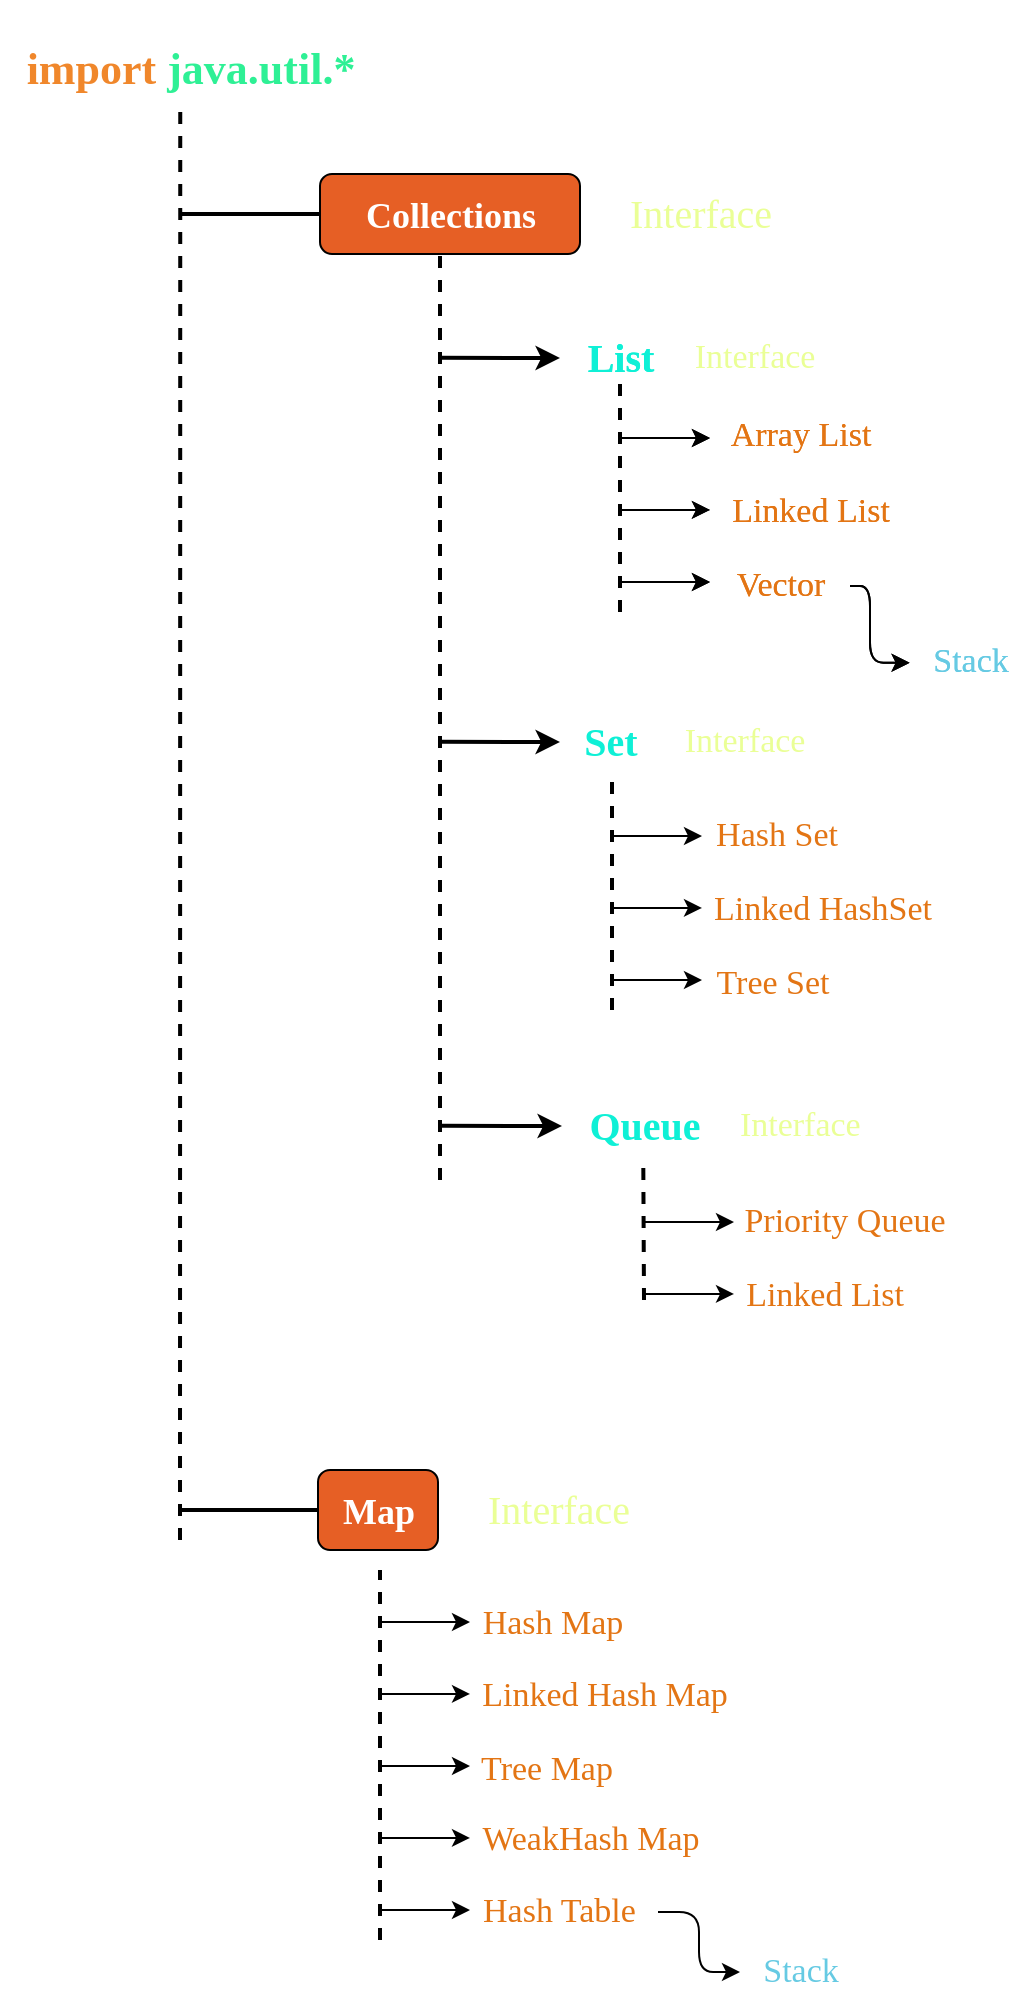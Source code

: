 <mxfile>
    <diagram id="s270ySTPKWmPHMC15j-A" name="Page-1">
        <mxGraphModel dx="1612" dy="1277" grid="0" gridSize="10" guides="1" tooltips="1" connect="1" arrows="1" fold="1" page="0" pageScale="1" pageWidth="850" pageHeight="1100" math="0" shadow="0">
            <root>
                <mxCell id="0"/>
                <mxCell id="1" parent="0"/>
                <mxCell id="2" value="&lt;h2&gt;&lt;font style=&quot;font-size: 22px;&quot; face=&quot;Times New Roman&quot;&gt;&lt;font color=&quot;#f0872b&quot;&gt;import&lt;/font&gt; &lt;font color=&quot;#2ef095&quot;&gt;java.util.*&lt;/font&gt;&lt;/font&gt;&lt;/h2&gt;" style="text;html=1;align=center;verticalAlign=middle;resizable=0;points=[];autosize=1;strokeColor=none;fillColor=none;movable=0;rotatable=0;deletable=0;editable=0;connectable=0;" vertex="1" parent="1">
                    <mxGeometry x="120" y="70" width="190" height="70" as="geometry"/>
                </mxCell>
                <mxCell id="3" value="" style="endArrow=none;dashed=1;html=1;fontFamily=Times New Roman;fontSize=22;fontColor=#2EF095;strokeWidth=2;entryX=0.527;entryY=1.002;entryDx=0;entryDy=0;entryPerimeter=0;movable=0;resizable=0;rotatable=0;deletable=0;editable=0;connectable=0;" edge="1" parent="1">
                    <mxGeometry width="50" height="50" relative="1" as="geometry">
                        <mxPoint x="210" y="840" as="sourcePoint"/>
                        <mxPoint x="210.13" y="124.14" as="targetPoint"/>
                    </mxGeometry>
                </mxCell>
                <mxCell id="4" value="" style="endArrow=none;html=1;sketch=0;strokeWidth=2;fontFamily=Times New Roman;fontSize=22;fontColor=#2EF095;movable=0;resizable=0;rotatable=0;deletable=0;editable=0;connectable=0;" edge="1" parent="1">
                    <mxGeometry width="50" height="50" relative="1" as="geometry">
                        <mxPoint x="210" y="177" as="sourcePoint"/>
                        <mxPoint x="280" y="177" as="targetPoint"/>
                    </mxGeometry>
                </mxCell>
                <mxCell id="5" value="&lt;font size=&quot;1&quot; face=&quot;Georgia&quot; style=&quot;&quot; color=&quot;#ffffff&quot;&gt;&lt;b style=&quot;font-size: 18px;&quot;&gt;Collections&lt;/b&gt;&lt;/font&gt;" style="text;html=1;align=center;verticalAlign=middle;resizable=0;points=[];autosize=1;strokeColor=default;fillColor=#E65F25;fontSize=22;fontFamily=Times New Roman;fontColor=#2EF095;rounded=1;movable=0;rotatable=0;deletable=0;editable=0;connectable=0;" vertex="1" parent="1">
                    <mxGeometry x="280" y="157" width="130" height="40" as="geometry"/>
                </mxCell>
                <mxCell id="6" value="" style="endArrow=none;html=1;sketch=0;strokeWidth=2;fontFamily=Times New Roman;fontSize=22;fontColor=#2EF095;movable=0;resizable=0;rotatable=0;deletable=0;editable=0;connectable=0;" edge="1" parent="1">
                    <mxGeometry width="50" height="50" relative="1" as="geometry">
                        <mxPoint x="210" y="825" as="sourcePoint"/>
                        <mxPoint x="280" y="825" as="targetPoint"/>
                    </mxGeometry>
                </mxCell>
                <mxCell id="8" value="&lt;font size=&quot;1&quot; face=&quot;Georgia&quot; style=&quot;&quot; color=&quot;#ffffff&quot;&gt;&lt;b style=&quot;font-size: 18px;&quot;&gt;Map&lt;/b&gt;&lt;/font&gt;" style="text;html=1;align=center;verticalAlign=middle;resizable=0;points=[];autosize=1;strokeColor=default;fillColor=#E65F25;fontSize=22;fontFamily=Times New Roman;fontColor=#2EF095;rounded=1;movable=0;rotatable=0;deletable=0;editable=0;connectable=0;" vertex="1" parent="1">
                    <mxGeometry x="279" y="805" width="60" height="40" as="geometry"/>
                </mxCell>
                <mxCell id="9" value="&lt;font style=&quot;font-size: 20px;&quot;&gt;(&lt;font color=&quot;#eaff96&quot;&gt;Interface&lt;/font&gt;)&lt;/font&gt;" style="text;html=1;align=center;verticalAlign=middle;resizable=0;points=[];autosize=1;strokeColor=none;fillColor=none;fontSize=18;fontFamily=Georgia;fontColor=#FFFFFF;movable=0;rotatable=0;deletable=0;editable=0;connectable=0;" vertex="1" parent="1">
                    <mxGeometry x="410" y="157" width="120" height="40" as="geometry"/>
                </mxCell>
                <mxCell id="10" value="" style="endArrow=none;dashed=1;html=1;fontFamily=Times New Roman;fontSize=22;fontColor=#2EF095;strokeWidth=2;movable=0;resizable=0;rotatable=0;deletable=0;editable=0;connectable=0;" edge="1" parent="1">
                    <mxGeometry width="50" height="50" relative="1" as="geometry">
                        <mxPoint x="340" y="660" as="sourcePoint"/>
                        <mxPoint x="340" y="198" as="targetPoint"/>
                    </mxGeometry>
                </mxCell>
                <mxCell id="12" value="&lt;font style=&quot;font-size: 20px;&quot;&gt;(&lt;font color=&quot;#eaff96&quot;&gt;Interface&lt;/font&gt;)&lt;/font&gt;" style="text;html=1;align=center;verticalAlign=middle;resizable=0;points=[];autosize=1;strokeColor=none;fillColor=none;fontSize=18;fontFamily=Georgia;fontColor=#FFFFFF;movable=0;rotatable=0;deletable=0;editable=0;connectable=0;" vertex="1" parent="1">
                    <mxGeometry x="339" y="805" width="120" height="40" as="geometry"/>
                </mxCell>
                <mxCell id="13" value="&lt;font color=&quot;#0ff0d6&quot; face=&quot;Times New Roman&quot;&gt;&lt;b style=&quot;&quot;&gt;List&lt;/b&gt;&lt;/font&gt;" style="text;html=1;align=center;verticalAlign=middle;resizable=0;points=[];autosize=1;strokeColor=none;fillColor=none;fontSize=20;fontFamily=Georgia;fontColor=#EAFF96;movable=0;rotatable=0;deletable=0;editable=0;connectable=0;" vertex="1" parent="1">
                    <mxGeometry x="400" y="228" width="60" height="40" as="geometry"/>
                </mxCell>
                <mxCell id="14" value="&lt;font style=&quot;font-size: 17px;&quot;&gt;(&lt;font style=&quot;font-size: 17px;&quot; color=&quot;#eaff96&quot;&gt;Interface&lt;/font&gt;)&lt;/font&gt;" style="text;html=1;align=center;verticalAlign=middle;resizable=0;points=[];autosize=1;strokeColor=none;fillColor=none;fontSize=18;fontFamily=Georgia;fontColor=#FFFFFF;movable=0;rotatable=0;deletable=0;editable=0;connectable=0;" vertex="1" parent="1">
                    <mxGeometry x="447" y="228" width="100" height="40" as="geometry"/>
                </mxCell>
                <mxCell id="15" value="" style="endArrow=classic;html=1;sketch=0;strokeWidth=2;fontFamily=Times New Roman;fontSize=20;fontColor=#FFFFFF;movable=0;resizable=0;rotatable=0;deletable=0;editable=0;connectable=0;" edge="1" parent="1">
                    <mxGeometry width="50" height="50" relative="1" as="geometry">
                        <mxPoint x="340" y="248.9" as="sourcePoint"/>
                        <mxPoint x="400" y="249" as="targetPoint"/>
                    </mxGeometry>
                </mxCell>
                <mxCell id="17" value="" style="endArrow=classic;html=1;sketch=0;strokeWidth=2;fontFamily=Times New Roman;fontSize=20;fontColor=#FFFFFF;movable=0;resizable=0;rotatable=0;deletable=0;editable=0;connectable=0;" edge="1" parent="1">
                    <mxGeometry width="50" height="50" relative="1" as="geometry">
                        <mxPoint x="340" y="440.9" as="sourcePoint"/>
                        <mxPoint x="400" y="441" as="targetPoint"/>
                    </mxGeometry>
                </mxCell>
                <mxCell id="18" value="&lt;font color=&quot;#0ff0d6&quot; face=&quot;Times New Roman&quot;&gt;&lt;b style=&quot;&quot;&gt;Set&lt;/b&gt;&lt;/font&gt;" style="text;html=1;align=center;verticalAlign=middle;resizable=0;points=[];autosize=1;strokeColor=none;fillColor=none;fontSize=20;fontFamily=Georgia;fontColor=#EAFF96;movable=0;rotatable=0;deletable=0;editable=0;connectable=0;" vertex="1" parent="1">
                    <mxGeometry x="400" y="420" width="50" height="40" as="geometry"/>
                </mxCell>
                <mxCell id="19" value="&lt;font style=&quot;font-size: 17px;&quot;&gt;(&lt;font style=&quot;font-size: 17px;&quot; color=&quot;#eaff96&quot;&gt;Interface&lt;/font&gt;)&lt;/font&gt;" style="text;html=1;align=center;verticalAlign=middle;resizable=0;points=[];autosize=1;strokeColor=none;fillColor=none;fontSize=18;fontFamily=Georgia;fontColor=#FFFFFF;movable=0;rotatable=0;deletable=0;editable=0;connectable=0;" vertex="1" parent="1">
                    <mxGeometry x="442" y="420" width="100" height="40" as="geometry"/>
                </mxCell>
                <mxCell id="20" value="" style="endArrow=classic;html=1;sketch=0;strokeWidth=2;fontFamily=Times New Roman;fontSize=20;fontColor=#FFFFFF;movable=0;resizable=0;rotatable=0;deletable=0;editable=0;connectable=0;" edge="1" parent="1">
                    <mxGeometry width="50" height="50" relative="1" as="geometry">
                        <mxPoint x="341" y="632.9" as="sourcePoint"/>
                        <mxPoint x="401" y="633" as="targetPoint"/>
                    </mxGeometry>
                </mxCell>
                <mxCell id="21" value="&lt;font color=&quot;#0ff0d6&quot; face=&quot;Times New Roman&quot;&gt;&lt;b style=&quot;&quot;&gt;Queue&lt;/b&gt;&lt;/font&gt;" style="text;html=1;align=center;verticalAlign=middle;resizable=0;points=[];autosize=1;strokeColor=none;fillColor=none;fontSize=20;fontFamily=Georgia;fontColor=#EAFF96;movable=0;rotatable=0;deletable=0;editable=0;connectable=0;" vertex="1" parent="1">
                    <mxGeometry x="402" y="612" width="80" height="40" as="geometry"/>
                </mxCell>
                <mxCell id="22" value="&lt;font style=&quot;font-size: 17px;&quot;&gt;&amp;nbsp; &amp;nbsp; &amp;nbsp;(&lt;font style=&quot;font-size: 17px;&quot; color=&quot;#eaff96&quot;&gt;Interface&lt;/font&gt;)&lt;/font&gt;" style="text;html=1;align=center;verticalAlign=middle;resizable=0;points=[];autosize=1;strokeColor=none;fillColor=none;fontSize=18;fontFamily=Georgia;fontColor=#FFFFFF;movable=0;rotatable=0;deletable=0;editable=0;connectable=0;" vertex="1" parent="1">
                    <mxGeometry x="449" y="612" width="120" height="40" as="geometry"/>
                </mxCell>
                <mxCell id="23" value="" style="endArrow=none;dashed=1;html=1;sketch=0;strokeWidth=2;fontFamily=Times New Roman;fontSize=17;fontColor=#FFFFFF;movable=0;resizable=0;rotatable=0;deletable=0;editable=0;connectable=0;" edge="1" parent="1">
                    <mxGeometry width="50" height="50" relative="1" as="geometry">
                        <mxPoint x="430" y="376" as="sourcePoint"/>
                        <mxPoint x="430" y="261" as="targetPoint"/>
                    </mxGeometry>
                </mxCell>
                <mxCell id="24" value="" style="endArrow=classic;html=1;sketch=0;strokeWidth=1;fontFamily=Times New Roman;fontSize=20;fontColor=#FFFFFF;movable=0;resizable=0;rotatable=0;deletable=0;editable=0;connectable=0;" edge="1" parent="1">
                    <mxGeometry width="50" height="50" relative="1" as="geometry">
                        <mxPoint x="430" y="289" as="sourcePoint"/>
                        <mxPoint x="475" y="289" as="targetPoint"/>
                    </mxGeometry>
                </mxCell>
                <mxCell id="26" value="" style="endArrow=classic;html=1;sketch=0;strokeWidth=1;fontFamily=Times New Roman;fontSize=20;fontColor=#FFFFFF;movable=0;resizable=0;rotatable=0;deletable=0;editable=0;connectable=0;" edge="1" parent="1">
                    <mxGeometry width="50" height="50" relative="1" as="geometry">
                        <mxPoint x="430" y="361.0" as="sourcePoint"/>
                        <mxPoint x="475" y="361.0" as="targetPoint"/>
                    </mxGeometry>
                </mxCell>
                <mxCell id="27" value="" style="endArrow=classic;html=1;sketch=0;strokeWidth=1;fontFamily=Times New Roman;fontSize=20;fontColor=#FFFFFF;movable=0;resizable=0;rotatable=0;deletable=0;editable=0;connectable=0;" edge="1" parent="1">
                    <mxGeometry width="50" height="50" relative="1" as="geometry">
                        <mxPoint x="430" y="324.94" as="sourcePoint"/>
                        <mxPoint x="475" y="324.94" as="targetPoint"/>
                    </mxGeometry>
                </mxCell>
                <mxCell id="28" value="&lt;font color=&quot;#e37514&quot;&gt;Array List&lt;/font&gt;" style="text;html=1;align=center;verticalAlign=middle;resizable=0;points=[];autosize=1;strokeColor=none;fillColor=none;fontSize=17;fontFamily=Times New Roman;fontColor=#FFFFFF;movable=0;rotatable=0;deletable=0;editable=0;connectable=0;" vertex="1" parent="1">
                    <mxGeometry x="475" y="273" width="90" height="30" as="geometry"/>
                </mxCell>
                <mxCell id="29" value="&lt;font color=&quot;#e37514&quot;&gt;Linked List&lt;/font&gt;" style="text;html=1;align=center;verticalAlign=middle;resizable=0;points=[];autosize=1;strokeColor=none;fillColor=none;fontSize=17;fontFamily=Times New Roman;fontColor=#FFFFFF;movable=0;rotatable=0;deletable=0;editable=0;connectable=0;" vertex="1" parent="1">
                    <mxGeometry x="475" y="311" width="100" height="30" as="geometry"/>
                </mxCell>
                <mxCell id="38" style="edgeStyle=orthogonalEdgeStyle;sketch=0;html=1;entryX=-0.003;entryY=0.513;entryDx=0;entryDy=0;entryPerimeter=0;strokeWidth=1;fontFamily=Times New Roman;fontSize=17;fontColor=#66CAE3;movable=0;resizable=0;rotatable=0;deletable=0;editable=0;connectable=0;" edge="1" parent="1" source="30" target="33">
                    <mxGeometry relative="1" as="geometry">
                        <Array as="points">
                            <mxPoint x="555" y="363"/>
                            <mxPoint x="555" y="401"/>
                        </Array>
                    </mxGeometry>
                </mxCell>
                <mxCell id="30" value="&lt;font color=&quot;#e37514&quot;&gt;Vector&lt;/font&gt;" style="text;html=1;align=center;verticalAlign=middle;resizable=0;points=[];autosize=1;strokeColor=none;fillColor=none;fontSize=17;fontFamily=Times New Roman;fontColor=#FFFFFF;movable=0;rotatable=0;deletable=0;editable=0;connectable=0;" vertex="1" parent="1">
                    <mxGeometry x="475" y="348" width="70" height="30" as="geometry"/>
                </mxCell>
                <mxCell id="33" value="&lt;font color=&quot;#66cae3&quot;&gt;Stack&lt;/font&gt;" style="text;html=1;align=center;verticalAlign=middle;resizable=0;points=[];autosize=1;strokeColor=none;fillColor=none;fontSize=17;fontFamily=Times New Roman;fontColor=#E37514;movable=0;rotatable=0;deletable=0;editable=0;connectable=0;" vertex="1" parent="1">
                    <mxGeometry x="575" y="386" width="60" height="30" as="geometry"/>
                </mxCell>
                <mxCell id="39" value="" style="endArrow=classic;html=1;sketch=0;strokeWidth=1;fontFamily=Times New Roman;fontSize=20;fontColor=#FFFFFF;movable=0;resizable=0;rotatable=0;deletable=0;editable=0;connectable=0;" edge="1" parent="1">
                    <mxGeometry width="50" height="50" relative="1" as="geometry">
                        <mxPoint x="426" y="488" as="sourcePoint"/>
                        <mxPoint x="471" y="488" as="targetPoint"/>
                    </mxGeometry>
                </mxCell>
                <mxCell id="40" value="" style="endArrow=classic;html=1;sketch=0;strokeWidth=1;fontFamily=Times New Roman;fontSize=20;fontColor=#FFFFFF;movable=0;resizable=0;rotatable=0;deletable=0;editable=0;connectable=0;" edge="1" parent="1">
                    <mxGeometry width="50" height="50" relative="1" as="geometry">
                        <mxPoint x="426" y="560" as="sourcePoint"/>
                        <mxPoint x="471" y="560" as="targetPoint"/>
                    </mxGeometry>
                </mxCell>
                <mxCell id="41" value="" style="endArrow=classic;html=1;sketch=0;strokeWidth=1;fontFamily=Times New Roman;fontSize=20;fontColor=#FFFFFF;movable=0;resizable=0;rotatable=0;deletable=0;editable=0;connectable=0;" edge="1" parent="1">
                    <mxGeometry width="50" height="50" relative="1" as="geometry">
                        <mxPoint x="426" y="523.94" as="sourcePoint"/>
                        <mxPoint x="471" y="523.94" as="targetPoint"/>
                    </mxGeometry>
                </mxCell>
                <mxCell id="42" value="&lt;font color=&quot;#e37514&quot;&gt;Hash Set&lt;/font&gt;" style="text;html=1;align=center;verticalAlign=middle;resizable=0;points=[];autosize=1;strokeColor=none;fillColor=none;fontSize=17;fontFamily=Times New Roman;fontColor=#FFFFFF;movable=0;rotatable=0;deletable=0;editable=0;connectable=0;" vertex="1" parent="1">
                    <mxGeometry x="468" y="473" width="80" height="30" as="geometry"/>
                </mxCell>
                <mxCell id="43" value="&lt;font color=&quot;#e37514&quot;&gt;Linked HashSet&lt;/font&gt;" style="text;html=1;align=center;verticalAlign=middle;resizable=0;points=[];autosize=1;strokeColor=none;fillColor=none;fontSize=17;fontFamily=Times New Roman;fontColor=#FFFFFF;movable=0;rotatable=0;deletable=0;editable=0;connectable=0;" vertex="1" parent="1">
                    <mxGeometry x="466" y="510" width="130" height="30" as="geometry"/>
                </mxCell>
                <mxCell id="44" value="&lt;font color=&quot;#e37514&quot;&gt;Tree Set&lt;/font&gt;" style="text;html=1;align=center;verticalAlign=middle;resizable=0;points=[];autosize=1;strokeColor=none;fillColor=none;fontSize=17;fontFamily=Times New Roman;fontColor=#FFFFFF;movable=0;rotatable=0;deletable=0;editable=0;connectable=0;" vertex="1" parent="1">
                    <mxGeometry x="466" y="547" width="80" height="30" as="geometry"/>
                </mxCell>
                <mxCell id="45" value="" style="endArrow=none;dashed=1;html=1;sketch=0;strokeWidth=2;fontFamily=Times New Roman;fontSize=17;fontColor=#FFFFFF;movable=0;resizable=0;rotatable=0;deletable=0;editable=0;connectable=0;" edge="1" parent="1">
                    <mxGeometry width="50" height="50" relative="1" as="geometry">
                        <mxPoint x="426" y="575" as="sourcePoint"/>
                        <mxPoint x="426" y="460" as="targetPoint"/>
                    </mxGeometry>
                </mxCell>
                <mxCell id="60" value="" style="endArrow=classic;html=1;sketch=0;strokeWidth=1;fontFamily=Times New Roman;fontSize=20;fontColor=#FFFFFF;movable=0;resizable=0;rotatable=0;deletable=0;editable=0;connectable=0;" edge="1" parent="1">
                    <mxGeometry width="50" height="50" relative="1" as="geometry">
                        <mxPoint x="442" y="681" as="sourcePoint"/>
                        <mxPoint x="487" y="681" as="targetPoint"/>
                    </mxGeometry>
                </mxCell>
                <mxCell id="61" value="" style="endArrow=classic;html=1;sketch=0;strokeWidth=1;fontFamily=Times New Roman;fontSize=20;fontColor=#FFFFFF;movable=0;resizable=0;rotatable=0;deletable=0;editable=0;connectable=0;" edge="1" parent="1">
                    <mxGeometry width="50" height="50" relative="1" as="geometry">
                        <mxPoint x="442" y="716.94" as="sourcePoint"/>
                        <mxPoint x="487" y="716.94" as="targetPoint"/>
                    </mxGeometry>
                </mxCell>
                <mxCell id="62" value="&lt;font color=&quot;#e37514&quot;&gt;Priority Queue&lt;/font&gt;" style="text;html=1;align=center;verticalAlign=middle;resizable=0;points=[];autosize=1;strokeColor=none;fillColor=none;fontSize=17;fontFamily=Times New Roman;fontColor=#FFFFFF;movable=0;rotatable=0;deletable=0;editable=0;connectable=0;" vertex="1" parent="1">
                    <mxGeometry x="482" y="666" width="120" height="30" as="geometry"/>
                </mxCell>
                <mxCell id="63" value="&lt;font color=&quot;#e37514&quot;&gt;Linked List&lt;/font&gt;" style="text;html=1;align=center;verticalAlign=middle;resizable=0;points=[];autosize=1;strokeColor=none;fillColor=none;fontSize=17;fontFamily=Times New Roman;fontColor=#FFFFFF;movable=0;rotatable=0;deletable=0;editable=0;connectable=0;" vertex="1" parent="1">
                    <mxGeometry x="482" y="703" width="100" height="30" as="geometry"/>
                </mxCell>
                <mxCell id="64" value="" style="endArrow=none;dashed=1;html=1;sketch=0;strokeWidth=2;fontFamily=Times New Roman;fontSize=17;fontColor=#FFFFFF;movable=0;resizable=0;rotatable=0;deletable=0;editable=0;connectable=0;" edge="1" parent="1">
                    <mxGeometry width="50" height="50" relative="1" as="geometry">
                        <mxPoint x="442" y="720" as="sourcePoint"/>
                        <mxPoint x="441.64" y="650" as="targetPoint"/>
                    </mxGeometry>
                </mxCell>
                <mxCell id="65" value="" style="endArrow=none;dashed=1;html=1;sketch=0;strokeWidth=2;fontFamily=Times New Roman;fontSize=17;fontColor=#FFFFFF;movable=0;resizable=0;rotatable=0;deletable=0;editable=0;connectable=0;" edge="1" parent="1">
                    <mxGeometry width="50" height="50" relative="1" as="geometry">
                        <mxPoint x="430" y="376" as="sourcePoint"/>
                        <mxPoint x="430" y="261.0" as="targetPoint"/>
                    </mxGeometry>
                </mxCell>
                <mxCell id="66" value="" style="endArrow=classic;html=1;sketch=0;strokeWidth=1;fontFamily=Times New Roman;fontSize=20;fontColor=#FFFFFF;movable=0;resizable=0;rotatable=0;deletable=0;editable=0;connectable=0;" edge="1" parent="1">
                    <mxGeometry width="50" height="50" relative="1" as="geometry">
                        <mxPoint x="430" y="289" as="sourcePoint"/>
                        <mxPoint x="475" y="289" as="targetPoint"/>
                    </mxGeometry>
                </mxCell>
                <mxCell id="67" value="" style="endArrow=classic;html=1;sketch=0;strokeWidth=1;fontFamily=Times New Roman;fontSize=20;fontColor=#FFFFFF;movable=0;resizable=0;rotatable=0;deletable=0;editable=0;connectable=0;" edge="1" parent="1">
                    <mxGeometry width="50" height="50" relative="1" as="geometry">
                        <mxPoint x="430" y="361" as="sourcePoint"/>
                        <mxPoint x="475" y="361" as="targetPoint"/>
                    </mxGeometry>
                </mxCell>
                <mxCell id="68" value="" style="endArrow=classic;html=1;sketch=0;strokeWidth=1;fontFamily=Times New Roman;fontSize=20;fontColor=#FFFFFF;movable=0;resizable=0;rotatable=0;deletable=0;editable=0;connectable=0;" edge="1" parent="1">
                    <mxGeometry width="50" height="50" relative="1" as="geometry">
                        <mxPoint x="430" y="324.94" as="sourcePoint"/>
                        <mxPoint x="475" y="324.94" as="targetPoint"/>
                    </mxGeometry>
                </mxCell>
                <mxCell id="69" value="&lt;font color=&quot;#e37514&quot;&gt;Array List&lt;/font&gt;" style="text;html=1;align=center;verticalAlign=middle;resizable=0;points=[];autosize=1;strokeColor=none;fillColor=none;fontSize=17;fontFamily=Times New Roman;fontColor=#FFFFFF;movable=0;rotatable=0;deletable=0;editable=0;connectable=0;" vertex="1" parent="1">
                    <mxGeometry x="475" y="273" width="90" height="30" as="geometry"/>
                </mxCell>
                <mxCell id="70" value="&lt;font color=&quot;#e37514&quot;&gt;Linked List&lt;/font&gt;" style="text;html=1;align=center;verticalAlign=middle;resizable=0;points=[];autosize=1;strokeColor=none;fillColor=none;fontSize=17;fontFamily=Times New Roman;fontColor=#FFFFFF;movable=0;rotatable=0;deletable=0;editable=0;connectable=0;" vertex="1" parent="1">
                    <mxGeometry x="475" y="311" width="100" height="30" as="geometry"/>
                </mxCell>
                <mxCell id="71" style="edgeStyle=orthogonalEdgeStyle;sketch=0;html=1;entryX=-0.003;entryY=0.513;entryDx=0;entryDy=0;entryPerimeter=0;strokeWidth=1;fontFamily=Times New Roman;fontSize=17;fontColor=#66CAE3;movable=0;resizable=0;rotatable=0;deletable=0;editable=0;connectable=0;" edge="1" source="72" target="73" parent="1">
                    <mxGeometry relative="1" as="geometry">
                        <Array as="points">
                            <mxPoint x="555" y="363"/>
                            <mxPoint x="555" y="401"/>
                        </Array>
                    </mxGeometry>
                </mxCell>
                <mxCell id="72" value="&lt;font color=&quot;#e37514&quot;&gt;Vector&lt;/font&gt;" style="text;html=1;align=center;verticalAlign=middle;resizable=0;points=[];autosize=1;strokeColor=none;fillColor=none;fontSize=17;fontFamily=Times New Roman;fontColor=#FFFFFF;movable=0;rotatable=0;deletable=0;editable=0;connectable=0;" vertex="1" parent="1">
                    <mxGeometry x="475" y="348" width="70" height="30" as="geometry"/>
                </mxCell>
                <mxCell id="73" value="&lt;font color=&quot;#66cae3&quot;&gt;Stack&lt;/font&gt;" style="text;html=1;align=center;verticalAlign=middle;resizable=0;points=[];autosize=1;strokeColor=none;fillColor=none;fontSize=17;fontFamily=Times New Roman;fontColor=#E37514;movable=0;rotatable=0;deletable=0;editable=0;connectable=0;" vertex="1" parent="1">
                    <mxGeometry x="575" y="386" width="60" height="30" as="geometry"/>
                </mxCell>
                <mxCell id="74" value="&lt;font color=&quot;#0ff0d6&quot; face=&quot;Times New Roman&quot;&gt;&lt;b style=&quot;&quot;&gt;List&lt;/b&gt;&lt;/font&gt;" style="text;html=1;align=center;verticalAlign=middle;resizable=0;points=[];autosize=1;strokeColor=none;fillColor=none;fontSize=20;fontFamily=Georgia;fontColor=#EAFF96;movable=0;rotatable=0;deletable=0;editable=0;connectable=0;" vertex="1" parent="1">
                    <mxGeometry x="400" y="228" width="60" height="40" as="geometry"/>
                </mxCell>
                <mxCell id="75" value="" style="endArrow=none;dashed=1;html=1;sketch=0;strokeWidth=2;fontFamily=Times New Roman;fontSize=17;fontColor=#FFFFFF;movable=0;resizable=0;rotatable=0;deletable=0;editable=0;connectable=0;" edge="1" parent="1">
                    <mxGeometry width="50" height="50" relative="1" as="geometry">
                        <mxPoint x="310" y="1040" as="sourcePoint"/>
                        <mxPoint x="310.0" y="855" as="targetPoint"/>
                    </mxGeometry>
                </mxCell>
                <mxCell id="76" value="" style="endArrow=classic;html=1;sketch=0;strokeWidth=1;fontFamily=Times New Roman;fontSize=20;fontColor=#FFFFFF;movable=0;resizable=0;rotatable=0;deletable=0;editable=0;connectable=0;" edge="1" parent="1">
                    <mxGeometry width="50" height="50" relative="1" as="geometry">
                        <mxPoint x="310.0" y="881" as="sourcePoint"/>
                        <mxPoint x="355" y="881" as="targetPoint"/>
                    </mxGeometry>
                </mxCell>
                <mxCell id="77" value="" style="endArrow=classic;html=1;sketch=0;strokeWidth=1;fontFamily=Times New Roman;fontSize=20;fontColor=#FFFFFF;movable=0;resizable=0;rotatable=0;deletable=0;editable=0;connectable=0;" edge="1" parent="1">
                    <mxGeometry width="50" height="50" relative="1" as="geometry">
                        <mxPoint x="310.0" y="953" as="sourcePoint"/>
                        <mxPoint x="355" y="953" as="targetPoint"/>
                    </mxGeometry>
                </mxCell>
                <mxCell id="78" value="" style="endArrow=classic;html=1;sketch=0;strokeWidth=1;fontFamily=Times New Roman;fontSize=20;fontColor=#FFFFFF;movable=0;resizable=0;rotatable=0;deletable=0;editable=0;connectable=0;" edge="1" parent="1">
                    <mxGeometry width="50" height="50" relative="1" as="geometry">
                        <mxPoint x="310.0" y="916.94" as="sourcePoint"/>
                        <mxPoint x="355" y="916.94" as="targetPoint"/>
                    </mxGeometry>
                </mxCell>
                <mxCell id="79" value="&lt;font color=&quot;#e37514&quot;&gt;Hash Map&lt;/font&gt;" style="text;html=1;align=center;verticalAlign=middle;resizable=0;points=[];autosize=1;strokeColor=none;fillColor=none;fontSize=17;fontFamily=Times New Roman;fontColor=#FFFFFF;movable=0;rotatable=0;deletable=0;editable=0;connectable=0;" vertex="1" parent="1">
                    <mxGeometry x="351" y="867" width="90" height="30" as="geometry"/>
                </mxCell>
                <mxCell id="80" value="&lt;font color=&quot;#e37514&quot;&gt;Linked Hash Map&lt;/font&gt;" style="text;html=1;align=center;verticalAlign=middle;resizable=0;points=[];autosize=1;strokeColor=none;fillColor=none;fontSize=17;fontFamily=Times New Roman;fontColor=#FFFFFF;movable=0;rotatable=0;deletable=0;editable=0;connectable=0;" vertex="1" parent="1">
                    <mxGeometry x="347" y="903" width="150" height="30" as="geometry"/>
                </mxCell>
                <mxCell id="82" value="&lt;font color=&quot;#e37514&quot;&gt;Tree Map&lt;/font&gt;" style="text;html=1;align=center;verticalAlign=middle;resizable=0;points=[];autosize=1;strokeColor=none;fillColor=none;fontSize=17;fontFamily=Times New Roman;fontColor=#FFFFFF;movable=0;rotatable=0;deletable=0;editable=0;connectable=0;" vertex="1" parent="1">
                    <mxGeometry x="348" y="940" width="90" height="30" as="geometry"/>
                </mxCell>
                <mxCell id="83" value="&lt;font color=&quot;#66cae3&quot;&gt;Stack&lt;/font&gt;" style="text;html=1;align=center;verticalAlign=middle;resizable=0;points=[];autosize=1;strokeColor=none;fillColor=none;fontSize=17;fontFamily=Times New Roman;fontColor=#E37514;movable=0;rotatable=0;deletable=0;editable=0;connectable=0;" vertex="1" parent="1">
                    <mxGeometry x="490" y="1041" width="60" height="30" as="geometry"/>
                </mxCell>
                <mxCell id="85" value="" style="endArrow=classic;html=1;sketch=0;strokeWidth=1;fontFamily=Times New Roman;fontSize=20;fontColor=#FFFFFF;movable=0;resizable=0;rotatable=0;deletable=0;editable=0;connectable=0;" edge="1" parent="1">
                    <mxGeometry width="50" height="50" relative="1" as="geometry">
                        <mxPoint x="310.0" y="1025" as="sourcePoint"/>
                        <mxPoint x="355" y="1025" as="targetPoint"/>
                    </mxGeometry>
                </mxCell>
                <mxCell id="86" value="" style="endArrow=classic;html=1;sketch=0;strokeWidth=1;fontFamily=Times New Roman;fontSize=20;fontColor=#FFFFFF;movable=0;resizable=0;rotatable=0;deletable=0;editable=0;connectable=0;" edge="1" parent="1">
                    <mxGeometry width="50" height="50" relative="1" as="geometry">
                        <mxPoint x="310.0" y="988.94" as="sourcePoint"/>
                        <mxPoint x="355" y="988.94" as="targetPoint"/>
                    </mxGeometry>
                </mxCell>
                <mxCell id="87" value="&lt;font color=&quot;#e37514&quot;&gt;WeakHash Map&lt;/font&gt;" style="text;html=1;align=center;verticalAlign=middle;resizable=0;points=[];autosize=1;strokeColor=none;fillColor=none;fontSize=17;fontFamily=Times New Roman;fontColor=#FFFFFF;movable=0;rotatable=0;deletable=0;editable=0;connectable=0;" vertex="1" parent="1">
                    <mxGeometry x="350" y="975" width="130" height="30" as="geometry"/>
                </mxCell>
                <mxCell id="90" style="edgeStyle=orthogonalEdgeStyle;sketch=0;html=1;strokeWidth=1;fontFamily=Times New Roman;fontSize=17;fontColor=#0FF0D6;movable=0;resizable=0;rotatable=0;deletable=0;editable=0;connectable=0;" edge="1" parent="1" source="88" target="83">
                    <mxGeometry relative="1" as="geometry"/>
                </mxCell>
                <mxCell id="88" value="&lt;font color=&quot;#e37514&quot;&gt;Hash Table&lt;span style=&quot;white-space: pre;&quot;&gt;&#9;&lt;/span&gt;&lt;/font&gt;" style="text;html=1;align=center;verticalAlign=middle;resizable=0;points=[];autosize=1;strokeColor=none;fillColor=none;fontSize=17;fontFamily=Times New Roman;fontColor=#FFFFFF;movable=0;rotatable=0;deletable=0;editable=0;connectable=0;" vertex="1" parent="1">
                    <mxGeometry x="375" y="1011" width="74" height="30" as="geometry"/>
                </mxCell>
            </root>
        </mxGraphModel>
    </diagram>
</mxfile>